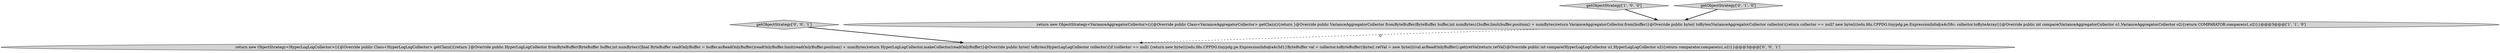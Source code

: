 digraph {
3 [style = filled, label = "getObjectStrategy['0', '0', '1']", fillcolor = lightgray, shape = diamond image = "AAA0AAABBB3BBB"];
0 [style = filled, label = "return new ObjectStrategy<VarianceAggregatorCollector>(){@Override public Class<VarianceAggregatorCollector> getClazz(){return }@Override public VarianceAggregatorCollector fromByteBuffer(ByteBuffer buffer,int numBytes){buffer.limit(buffer.position() + numBytes)return VarianceAggregatorCollector.from(buffer)}@Override public byte(( toBytes(VarianceAggregatorCollector collector){return collector == null? new byte((((edu.fdu.CPPDG.tinypdg.pe.ExpressionInfo@a4c58c: collector.toByteArray()}@Override public int compare(VarianceAggregatorCollector o1,VarianceAggregatorCollector o2){return COMPARATOR.compare(o1,o2)}}@@@3@@@['1', '1', '0']", fillcolor = lightgray, shape = ellipse image = "AAA0AAABBB1BBB"];
1 [style = filled, label = "getObjectStrategy['1', '0', '0']", fillcolor = lightgray, shape = diamond image = "AAA0AAABBB1BBB"];
4 [style = filled, label = "return new ObjectStrategy<HyperLogLogCollector>(){@Override public Class<HyperLogLogCollector> getClazz(){return }@Override public HyperLogLogCollector fromByteBuffer(ByteBuffer buffer,int numBytes){final ByteBuffer readOnlyBuffer = buffer.asReadOnlyBuffer()readOnlyBuffer.limit(readOnlyBuffer.position() + numBytes)return HyperLogLogCollector.makeCollector(readOnlyBuffer)}@Override public byte(( toBytes(HyperLogLogCollector collector){if (collector == null) {return new byte((((edu.fdu.CPPDG.tinypdg.pe.ExpressionInfo@a4c5d1}ByteBuffer val = collector.toByteBuffer()byte(( retVal = new byte((((val.asReadOnlyBuffer().get(retVal)return retVal}@Override public int compare(HyperLogLogCollector o1,HyperLogLogCollector o2){return comparator.compare(o1,o2)}}@@@3@@@['0', '0', '1']", fillcolor = lightgray, shape = ellipse image = "AAA0AAABBB3BBB"];
2 [style = filled, label = "getObjectStrategy['0', '1', '0']", fillcolor = lightgray, shape = diamond image = "AAA0AAABBB2BBB"];
2->0 [style = bold, label=""];
0->4 [style = dashed, label="0"];
1->0 [style = bold, label=""];
3->4 [style = bold, label=""];
}
